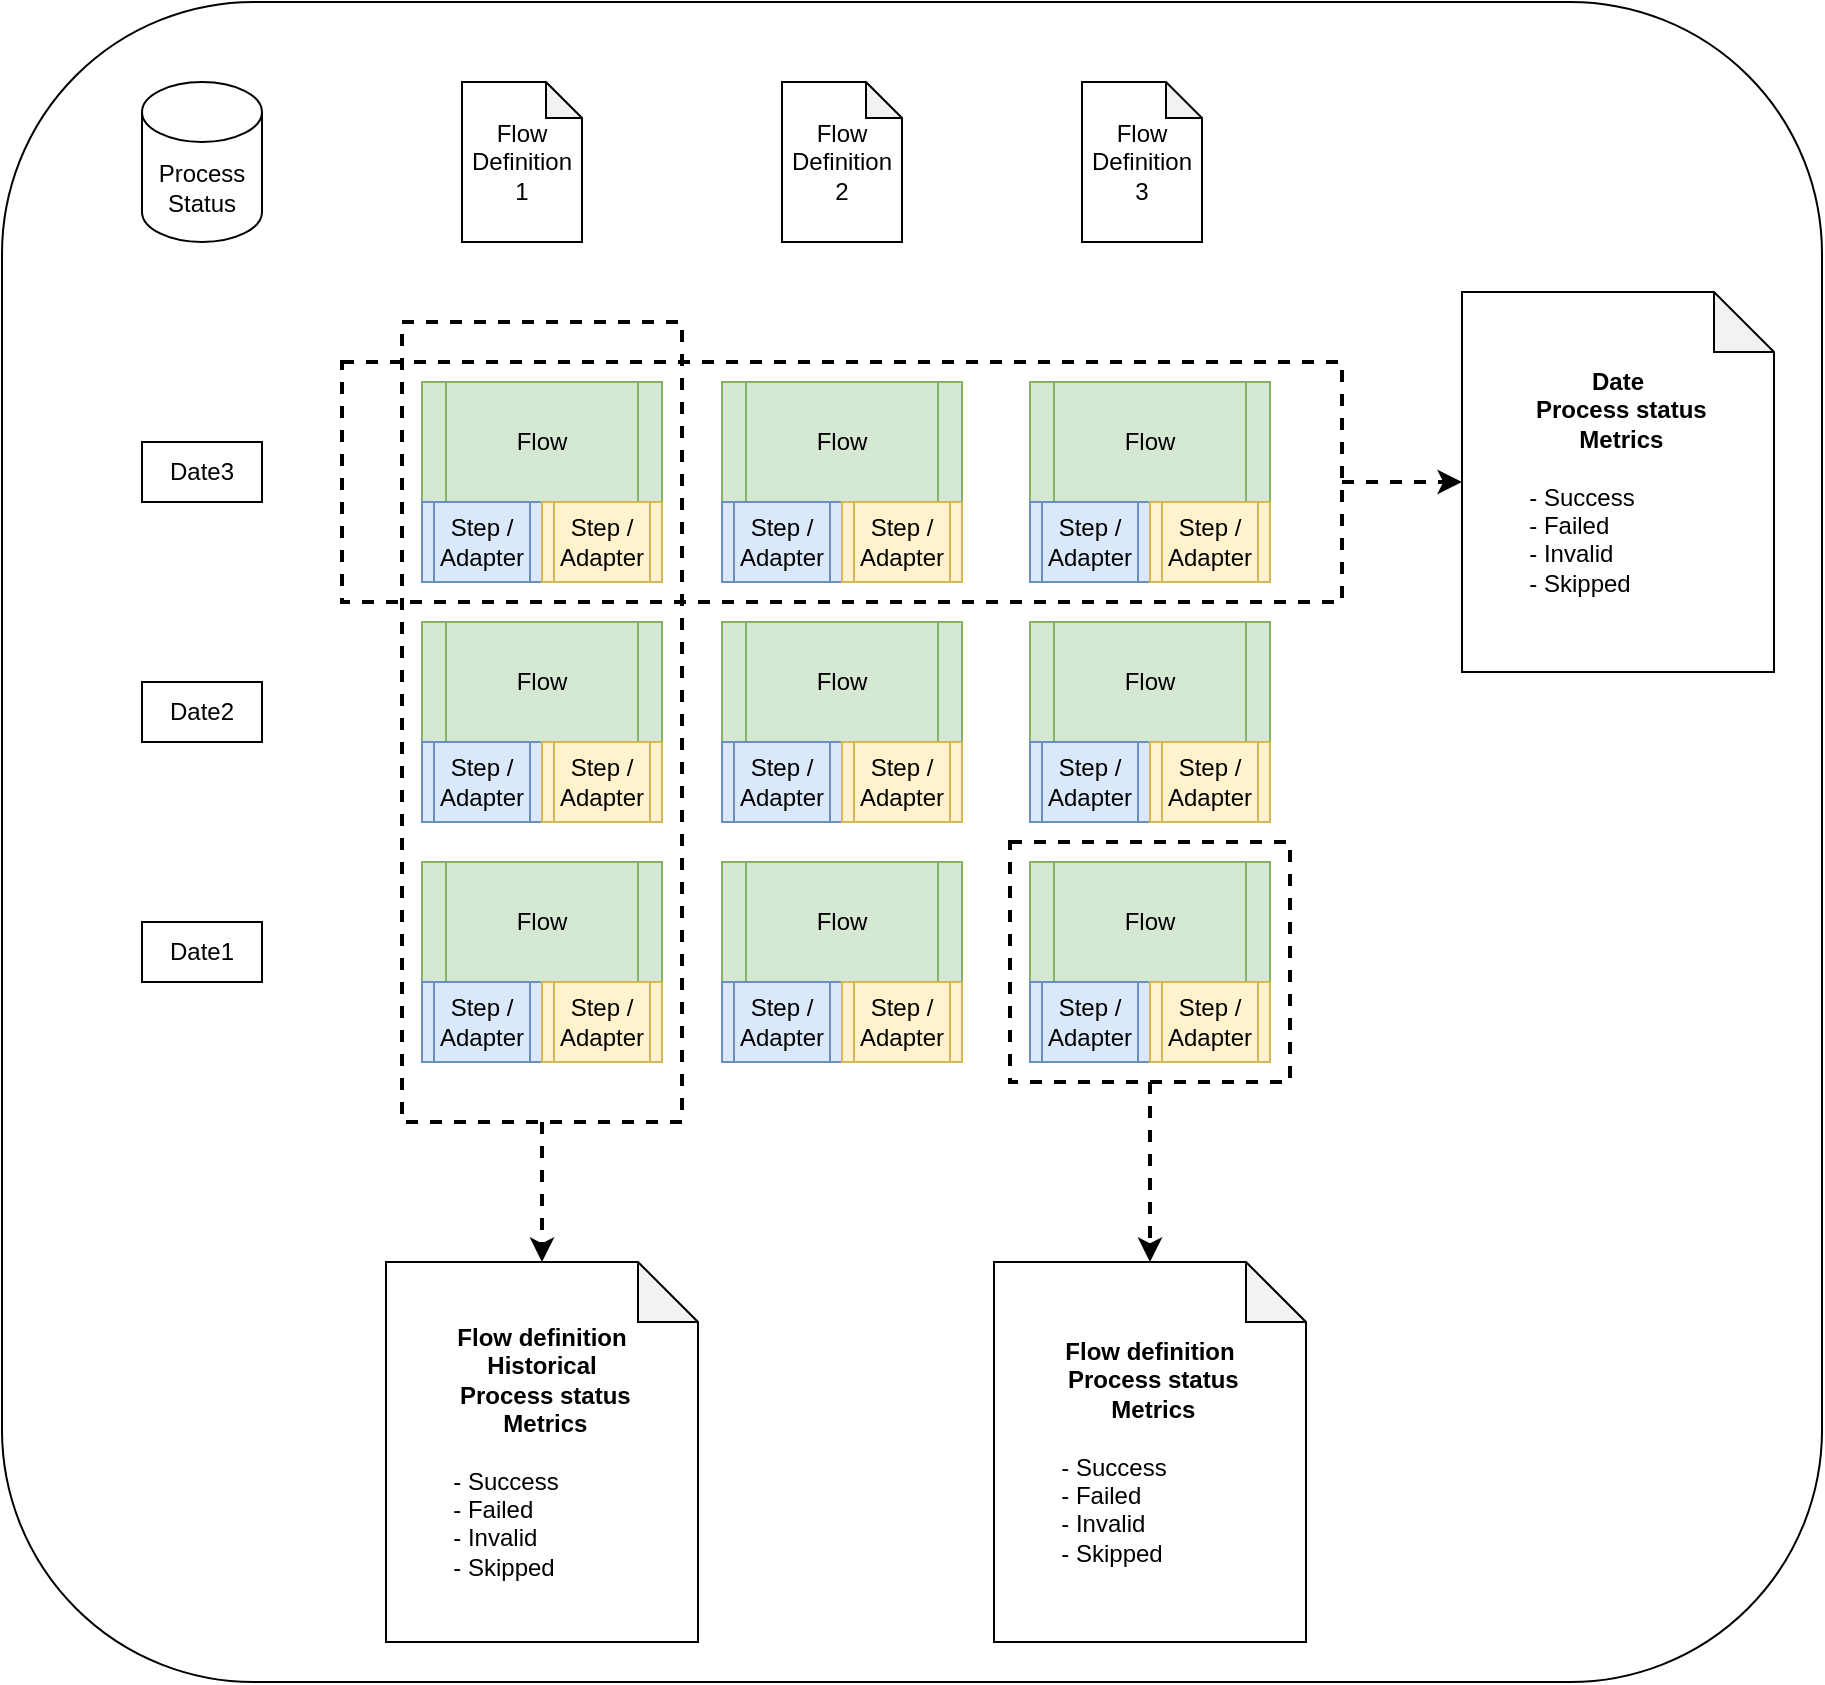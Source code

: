 <mxfile version="16.5.3" type="device"><diagram id="STVpEPMDtYNY-84icG_2" name="Page-1"><mxGraphModel dx="2249" dy="762" grid="1" gridSize="10" guides="1" tooltips="1" connect="1" arrows="1" fold="1" page="1" pageScale="1" pageWidth="827" pageHeight="1169" math="0" shadow="0"><root><mxCell id="0"/><mxCell id="1" parent="0"/><mxCell id="z35wsZN6edgUMZdd_AAb-22" value="" style="rounded=1;whiteSpace=wrap;html=1;strokeWidth=1;" vertex="1" parent="1"><mxGeometry x="-10" y="320" width="910" height="840" as="geometry"/></mxCell><mxCell id="1KvY6F6Q4-1gHD8Xh-qZ-61" value="Flow" style="shape=process;whiteSpace=wrap;html=1;backgroundOutline=1;fillColor=#d5e8d4;strokeColor=#82b366;" parent="1" vertex="1"><mxGeometry x="200" y="510" width="120" height="60" as="geometry"/></mxCell><mxCell id="1KvY6F6Q4-1gHD8Xh-qZ-62" value="Step / Adapter" style="shape=process;whiteSpace=wrap;html=1;backgroundOutline=1;fillColor=#dae8fc;strokeColor=#6c8ebf;" parent="1" vertex="1"><mxGeometry x="200" y="570" width="60" height="40" as="geometry"/></mxCell><mxCell id="1KvY6F6Q4-1gHD8Xh-qZ-63" value="Step / Adapter" style="shape=process;whiteSpace=wrap;html=1;backgroundOutline=1;fillColor=#fff2cc;strokeColor=#d6b656;" parent="1" vertex="1"><mxGeometry x="260" y="570" width="60" height="40" as="geometry"/></mxCell><mxCell id="1KvY6F6Q4-1gHD8Xh-qZ-65" value="Flow" style="shape=process;whiteSpace=wrap;html=1;backgroundOutline=1;fillColor=#d5e8d4;strokeColor=#82b366;" parent="1" vertex="1"><mxGeometry x="200" y="630" width="120" height="60" as="geometry"/></mxCell><mxCell id="1KvY6F6Q4-1gHD8Xh-qZ-66" value="Step / Adapter" style="shape=process;whiteSpace=wrap;html=1;backgroundOutline=1;fillColor=#dae8fc;strokeColor=#6c8ebf;" parent="1" vertex="1"><mxGeometry x="200" y="690" width="60" height="40" as="geometry"/></mxCell><mxCell id="1KvY6F6Q4-1gHD8Xh-qZ-67" value="Step / Adapter" style="shape=process;whiteSpace=wrap;html=1;backgroundOutline=1;fillColor=#fff2cc;strokeColor=#d6b656;" parent="1" vertex="1"><mxGeometry x="260" y="690" width="60" height="40" as="geometry"/></mxCell><mxCell id="1KvY6F6Q4-1gHD8Xh-qZ-68" value="Flow" style="shape=process;whiteSpace=wrap;html=1;backgroundOutline=1;fillColor=#d5e8d4;strokeColor=#82b366;" parent="1" vertex="1"><mxGeometry x="200" y="750" width="120" height="60" as="geometry"/></mxCell><mxCell id="1KvY6F6Q4-1gHD8Xh-qZ-69" value="Step / Adapter" style="shape=process;whiteSpace=wrap;html=1;backgroundOutline=1;fillColor=#dae8fc;strokeColor=#6c8ebf;" parent="1" vertex="1"><mxGeometry x="200" y="810" width="60" height="40" as="geometry"/></mxCell><mxCell id="1KvY6F6Q4-1gHD8Xh-qZ-70" value="Step / Adapter" style="shape=process;whiteSpace=wrap;html=1;backgroundOutline=1;fillColor=#fff2cc;strokeColor=#d6b656;" parent="1" vertex="1"><mxGeometry x="260" y="810" width="60" height="40" as="geometry"/></mxCell><mxCell id="1KvY6F6Q4-1gHD8Xh-qZ-72" value="Flow" style="shape=process;whiteSpace=wrap;html=1;backgroundOutline=1;fillColor=#d5e8d4;strokeColor=#82b366;" parent="1" vertex="1"><mxGeometry x="350" y="510" width="120" height="60" as="geometry"/></mxCell><mxCell id="1KvY6F6Q4-1gHD8Xh-qZ-73" value="Step / Adapter" style="shape=process;whiteSpace=wrap;html=1;backgroundOutline=1;fillColor=#dae8fc;strokeColor=#6c8ebf;" parent="1" vertex="1"><mxGeometry x="350" y="570" width="60" height="40" as="geometry"/></mxCell><mxCell id="1KvY6F6Q4-1gHD8Xh-qZ-74" value="Step / Adapter" style="shape=process;whiteSpace=wrap;html=1;backgroundOutline=1;fillColor=#fff2cc;strokeColor=#d6b656;" parent="1" vertex="1"><mxGeometry x="410" y="570" width="60" height="40" as="geometry"/></mxCell><mxCell id="1KvY6F6Q4-1gHD8Xh-qZ-76" value="Flow" style="shape=process;whiteSpace=wrap;html=1;backgroundOutline=1;fillColor=#d5e8d4;strokeColor=#82b366;" parent="1" vertex="1"><mxGeometry x="350" y="630" width="120" height="60" as="geometry"/></mxCell><mxCell id="1KvY6F6Q4-1gHD8Xh-qZ-77" value="Step / Adapter" style="shape=process;whiteSpace=wrap;html=1;backgroundOutline=1;fillColor=#dae8fc;strokeColor=#6c8ebf;" parent="1" vertex="1"><mxGeometry x="350" y="690" width="60" height="40" as="geometry"/></mxCell><mxCell id="1KvY6F6Q4-1gHD8Xh-qZ-78" value="Step / Adapter" style="shape=process;whiteSpace=wrap;html=1;backgroundOutline=1;fillColor=#fff2cc;strokeColor=#d6b656;" parent="1" vertex="1"><mxGeometry x="410" y="690" width="60" height="40" as="geometry"/></mxCell><mxCell id="1KvY6F6Q4-1gHD8Xh-qZ-79" value="Flow" style="shape=process;whiteSpace=wrap;html=1;backgroundOutline=1;fillColor=#d5e8d4;strokeColor=#82b366;" parent="1" vertex="1"><mxGeometry x="350" y="750" width="120" height="60" as="geometry"/></mxCell><mxCell id="1KvY6F6Q4-1gHD8Xh-qZ-80" value="Step / Adapter" style="shape=process;whiteSpace=wrap;html=1;backgroundOutline=1;fillColor=#dae8fc;strokeColor=#6c8ebf;" parent="1" vertex="1"><mxGeometry x="350" y="810" width="60" height="40" as="geometry"/></mxCell><mxCell id="1KvY6F6Q4-1gHD8Xh-qZ-81" value="Step / Adapter" style="shape=process;whiteSpace=wrap;html=1;backgroundOutline=1;fillColor=#fff2cc;strokeColor=#d6b656;" parent="1" vertex="1"><mxGeometry x="410" y="810" width="60" height="40" as="geometry"/></mxCell><mxCell id="1KvY6F6Q4-1gHD8Xh-qZ-83" value="Process Status" style="shape=cylinder3;whiteSpace=wrap;html=1;boundedLbl=1;backgroundOutline=1;size=15;strokeWidth=1;fillColor=none;" parent="1" vertex="1"><mxGeometry x="60" y="360" width="60" height="80" as="geometry"/></mxCell><mxCell id="1KvY6F6Q4-1gHD8Xh-qZ-84" value="Flow" style="shape=process;whiteSpace=wrap;html=1;backgroundOutline=1;fillColor=#d5e8d4;strokeColor=#82b366;" parent="1" vertex="1"><mxGeometry x="504" y="510" width="120" height="60" as="geometry"/></mxCell><mxCell id="1KvY6F6Q4-1gHD8Xh-qZ-85" value="Step / Adapter" style="shape=process;whiteSpace=wrap;html=1;backgroundOutline=1;fillColor=#dae8fc;strokeColor=#6c8ebf;" parent="1" vertex="1"><mxGeometry x="504" y="570" width="60" height="40" as="geometry"/></mxCell><mxCell id="1KvY6F6Q4-1gHD8Xh-qZ-86" value="Step / Adapter" style="shape=process;whiteSpace=wrap;html=1;backgroundOutline=1;fillColor=#fff2cc;strokeColor=#d6b656;" parent="1" vertex="1"><mxGeometry x="564" y="570" width="60" height="40" as="geometry"/></mxCell><mxCell id="1KvY6F6Q4-1gHD8Xh-qZ-88" value="Flow" style="shape=process;whiteSpace=wrap;html=1;backgroundOutline=1;fillColor=#d5e8d4;strokeColor=#82b366;" parent="1" vertex="1"><mxGeometry x="504" y="630" width="120" height="60" as="geometry"/></mxCell><mxCell id="1KvY6F6Q4-1gHD8Xh-qZ-89" value="Step / Adapter" style="shape=process;whiteSpace=wrap;html=1;backgroundOutline=1;fillColor=#dae8fc;strokeColor=#6c8ebf;" parent="1" vertex="1"><mxGeometry x="504" y="690" width="60" height="40" as="geometry"/></mxCell><mxCell id="1KvY6F6Q4-1gHD8Xh-qZ-90" value="Step / Adapter" style="shape=process;whiteSpace=wrap;html=1;backgroundOutline=1;fillColor=#fff2cc;strokeColor=#d6b656;" parent="1" vertex="1"><mxGeometry x="564" y="690" width="60" height="40" as="geometry"/></mxCell><mxCell id="1KvY6F6Q4-1gHD8Xh-qZ-91" value="Flow" style="shape=process;whiteSpace=wrap;html=1;backgroundOutline=1;fillColor=#d5e8d4;strokeColor=#82b366;" parent="1" vertex="1"><mxGeometry x="504" y="750" width="120" height="60" as="geometry"/></mxCell><mxCell id="1KvY6F6Q4-1gHD8Xh-qZ-92" value="Step / Adapter" style="shape=process;whiteSpace=wrap;html=1;backgroundOutline=1;fillColor=#dae8fc;strokeColor=#6c8ebf;" parent="1" vertex="1"><mxGeometry x="504" y="810" width="60" height="40" as="geometry"/></mxCell><mxCell id="1KvY6F6Q4-1gHD8Xh-qZ-93" value="Step / Adapter" style="shape=process;whiteSpace=wrap;html=1;backgroundOutline=1;fillColor=#fff2cc;strokeColor=#d6b656;" parent="1" vertex="1"><mxGeometry x="564" y="810" width="60" height="40" as="geometry"/></mxCell><mxCell id="z35wsZN6edgUMZdd_AAb-3" value="Flow Definition 1" style="shape=note;whiteSpace=wrap;html=1;backgroundOutline=1;darkOpacity=0.05;strokeWidth=1;size=18;" vertex="1" parent="1"><mxGeometry x="220" y="360" width="60" height="80" as="geometry"/></mxCell><mxCell id="z35wsZN6edgUMZdd_AAb-4" value="Flow Definition 2" style="shape=note;whiteSpace=wrap;html=1;backgroundOutline=1;darkOpacity=0.05;strokeWidth=1;size=18;" vertex="1" parent="1"><mxGeometry x="380" y="360" width="60" height="80" as="geometry"/></mxCell><mxCell id="z35wsZN6edgUMZdd_AAb-7" value="Date1" style="text;html=1;strokeColor=default;fillColor=none;align=center;verticalAlign=middle;whiteSpace=wrap;rounded=0;" vertex="1" parent="1"><mxGeometry x="60" y="780" width="60" height="30" as="geometry"/></mxCell><mxCell id="z35wsZN6edgUMZdd_AAb-8" value="Date2" style="text;html=1;strokeColor=default;fillColor=none;align=center;verticalAlign=middle;whiteSpace=wrap;rounded=0;" vertex="1" parent="1"><mxGeometry x="60" y="660" width="60" height="30" as="geometry"/></mxCell><mxCell id="z35wsZN6edgUMZdd_AAb-9" value="Date3" style="text;html=1;strokeColor=default;fillColor=none;align=center;verticalAlign=middle;whiteSpace=wrap;rounded=0;" vertex="1" parent="1"><mxGeometry x="60" y="540" width="60" height="30" as="geometry"/></mxCell><mxCell id="z35wsZN6edgUMZdd_AAb-19" style="edgeStyle=orthogonalEdgeStyle;rounded=0;orthogonalLoop=1;jettySize=auto;html=1;exitX=1;exitY=0.5;exitDx=0;exitDy=0;dashed=1;strokeWidth=2;" edge="1" parent="1" source="z35wsZN6edgUMZdd_AAb-10" target="z35wsZN6edgUMZdd_AAb-18"><mxGeometry relative="1" as="geometry"/></mxCell><mxCell id="z35wsZN6edgUMZdd_AAb-10" value="" style="rounded=0;whiteSpace=wrap;html=1;fillColor=none;dashed=1;strokeWidth=2;" vertex="1" parent="1"><mxGeometry x="160" y="500" width="500" height="120" as="geometry"/></mxCell><mxCell id="z35wsZN6edgUMZdd_AAb-16" style="edgeStyle=orthogonalEdgeStyle;rounded=0;orthogonalLoop=1;jettySize=auto;html=1;exitX=0.5;exitY=1;exitDx=0;exitDy=0;dashed=1;strokeWidth=2;" edge="1" parent="1" source="z35wsZN6edgUMZdd_AAb-12" target="z35wsZN6edgUMZdd_AAb-15"><mxGeometry relative="1" as="geometry"/></mxCell><mxCell id="z35wsZN6edgUMZdd_AAb-12" value="" style="rounded=0;whiteSpace=wrap;html=1;fillColor=none;dashed=1;strokeWidth=2;" vertex="1" parent="1"><mxGeometry x="190" y="480" width="140" height="400" as="geometry"/></mxCell><mxCell id="z35wsZN6edgUMZdd_AAb-21" style="edgeStyle=orthogonalEdgeStyle;rounded=0;orthogonalLoop=1;jettySize=auto;html=1;exitX=0.5;exitY=1;exitDx=0;exitDy=0;dashed=1;strokeWidth=2;" edge="1" parent="1" source="z35wsZN6edgUMZdd_AAb-13" target="z35wsZN6edgUMZdd_AAb-20"><mxGeometry relative="1" as="geometry"/></mxCell><mxCell id="z35wsZN6edgUMZdd_AAb-13" value="" style="rounded=0;whiteSpace=wrap;html=1;fillColor=none;dashed=1;strokeWidth=2;" vertex="1" parent="1"><mxGeometry x="494" y="740" width="140" height="120" as="geometry"/></mxCell><mxCell id="z35wsZN6edgUMZdd_AAb-15" value="&lt;b&gt;Flow definition&lt;br&gt;Historical&lt;br&gt;&amp;nbsp;Process status&lt;br&gt;&amp;nbsp;Metrics&lt;br&gt;&lt;/b&gt;&lt;br&gt;&lt;div style=&quot;text-align: left&quot;&gt;&lt;span&gt;- Success&lt;/span&gt;&lt;/div&gt;&lt;div style=&quot;text-align: left&quot;&gt;&lt;span&gt;- Failed&lt;/span&gt;&lt;/div&gt;&lt;div style=&quot;text-align: left&quot;&gt;&lt;span&gt;- Invalid&lt;/span&gt;&lt;/div&gt;&lt;div style=&quot;text-align: left&quot;&gt;&lt;span&gt;- Skipped&lt;/span&gt;&lt;/div&gt;" style="shape=note;whiteSpace=wrap;html=1;backgroundOutline=1;darkOpacity=0.05;" vertex="1" parent="1"><mxGeometry x="182" y="950" width="156" height="190" as="geometry"/></mxCell><mxCell id="z35wsZN6edgUMZdd_AAb-17" value="Flow Definition 3" style="shape=note;whiteSpace=wrap;html=1;backgroundOutline=1;darkOpacity=0.05;strokeWidth=1;size=18;" vertex="1" parent="1"><mxGeometry x="530" y="360" width="60" height="80" as="geometry"/></mxCell><mxCell id="z35wsZN6edgUMZdd_AAb-18" value="&lt;b&gt;Date&lt;br&gt;&amp;nbsp;Process status&lt;br&gt;&amp;nbsp;Metrics&lt;br&gt;&lt;/b&gt;&lt;br&gt;&lt;div style=&quot;text-align: left&quot;&gt;&lt;span&gt;- Success&lt;/span&gt;&lt;/div&gt;&lt;div style=&quot;text-align: left&quot;&gt;&lt;span&gt;- Failed&lt;/span&gt;&lt;/div&gt;&lt;div style=&quot;text-align: left&quot;&gt;&lt;span&gt;- Invalid&lt;/span&gt;&lt;/div&gt;&lt;div style=&quot;text-align: left&quot;&gt;&lt;span&gt;- Skipped&lt;/span&gt;&lt;/div&gt;" style="shape=note;whiteSpace=wrap;html=1;backgroundOutline=1;darkOpacity=0.05;" vertex="1" parent="1"><mxGeometry x="720" y="465" width="156" height="190" as="geometry"/></mxCell><mxCell id="z35wsZN6edgUMZdd_AAb-20" value="&lt;b&gt;Flow definition&lt;br&gt;&amp;nbsp;Process status&lt;br&gt;&amp;nbsp;Metrics&lt;br&gt;&lt;/b&gt;&lt;br&gt;&lt;div style=&quot;text-align: left&quot;&gt;&lt;span&gt;- Success&lt;/span&gt;&lt;/div&gt;&lt;div style=&quot;text-align: left&quot;&gt;&lt;span&gt;- Failed&lt;/span&gt;&lt;/div&gt;&lt;div style=&quot;text-align: left&quot;&gt;&lt;span&gt;- Invalid&lt;/span&gt;&lt;/div&gt;&lt;div style=&quot;text-align: left&quot;&gt;&lt;span&gt;- Skipped&lt;/span&gt;&lt;/div&gt;" style="shape=note;whiteSpace=wrap;html=1;backgroundOutline=1;darkOpacity=0.05;" vertex="1" parent="1"><mxGeometry x="486" y="950" width="156" height="190" as="geometry"/></mxCell></root></mxGraphModel></diagram></mxfile>